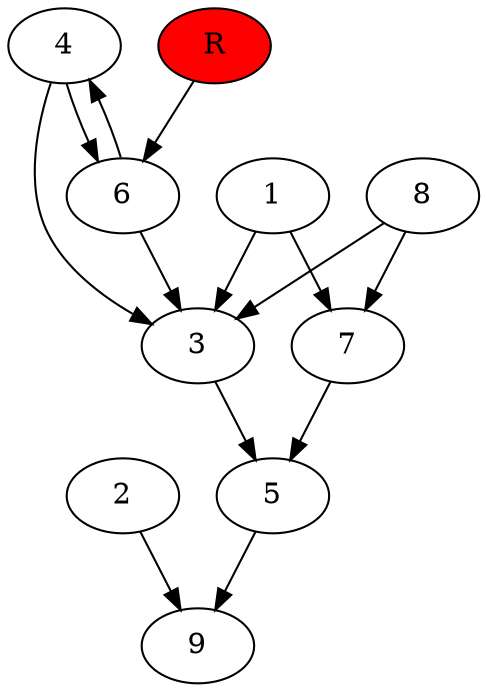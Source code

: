 digraph prb3692 {
	1
	2
	3
	4
	5
	6
	7
	8
	R [fillcolor="#ff0000" style=filled]
	1 -> 3
	1 -> 7
	2 -> 9
	3 -> 5
	4 -> 3
	4 -> 6
	5 -> 9
	6 -> 3
	6 -> 4
	7 -> 5
	8 -> 3
	8 -> 7
	R -> 6
}
